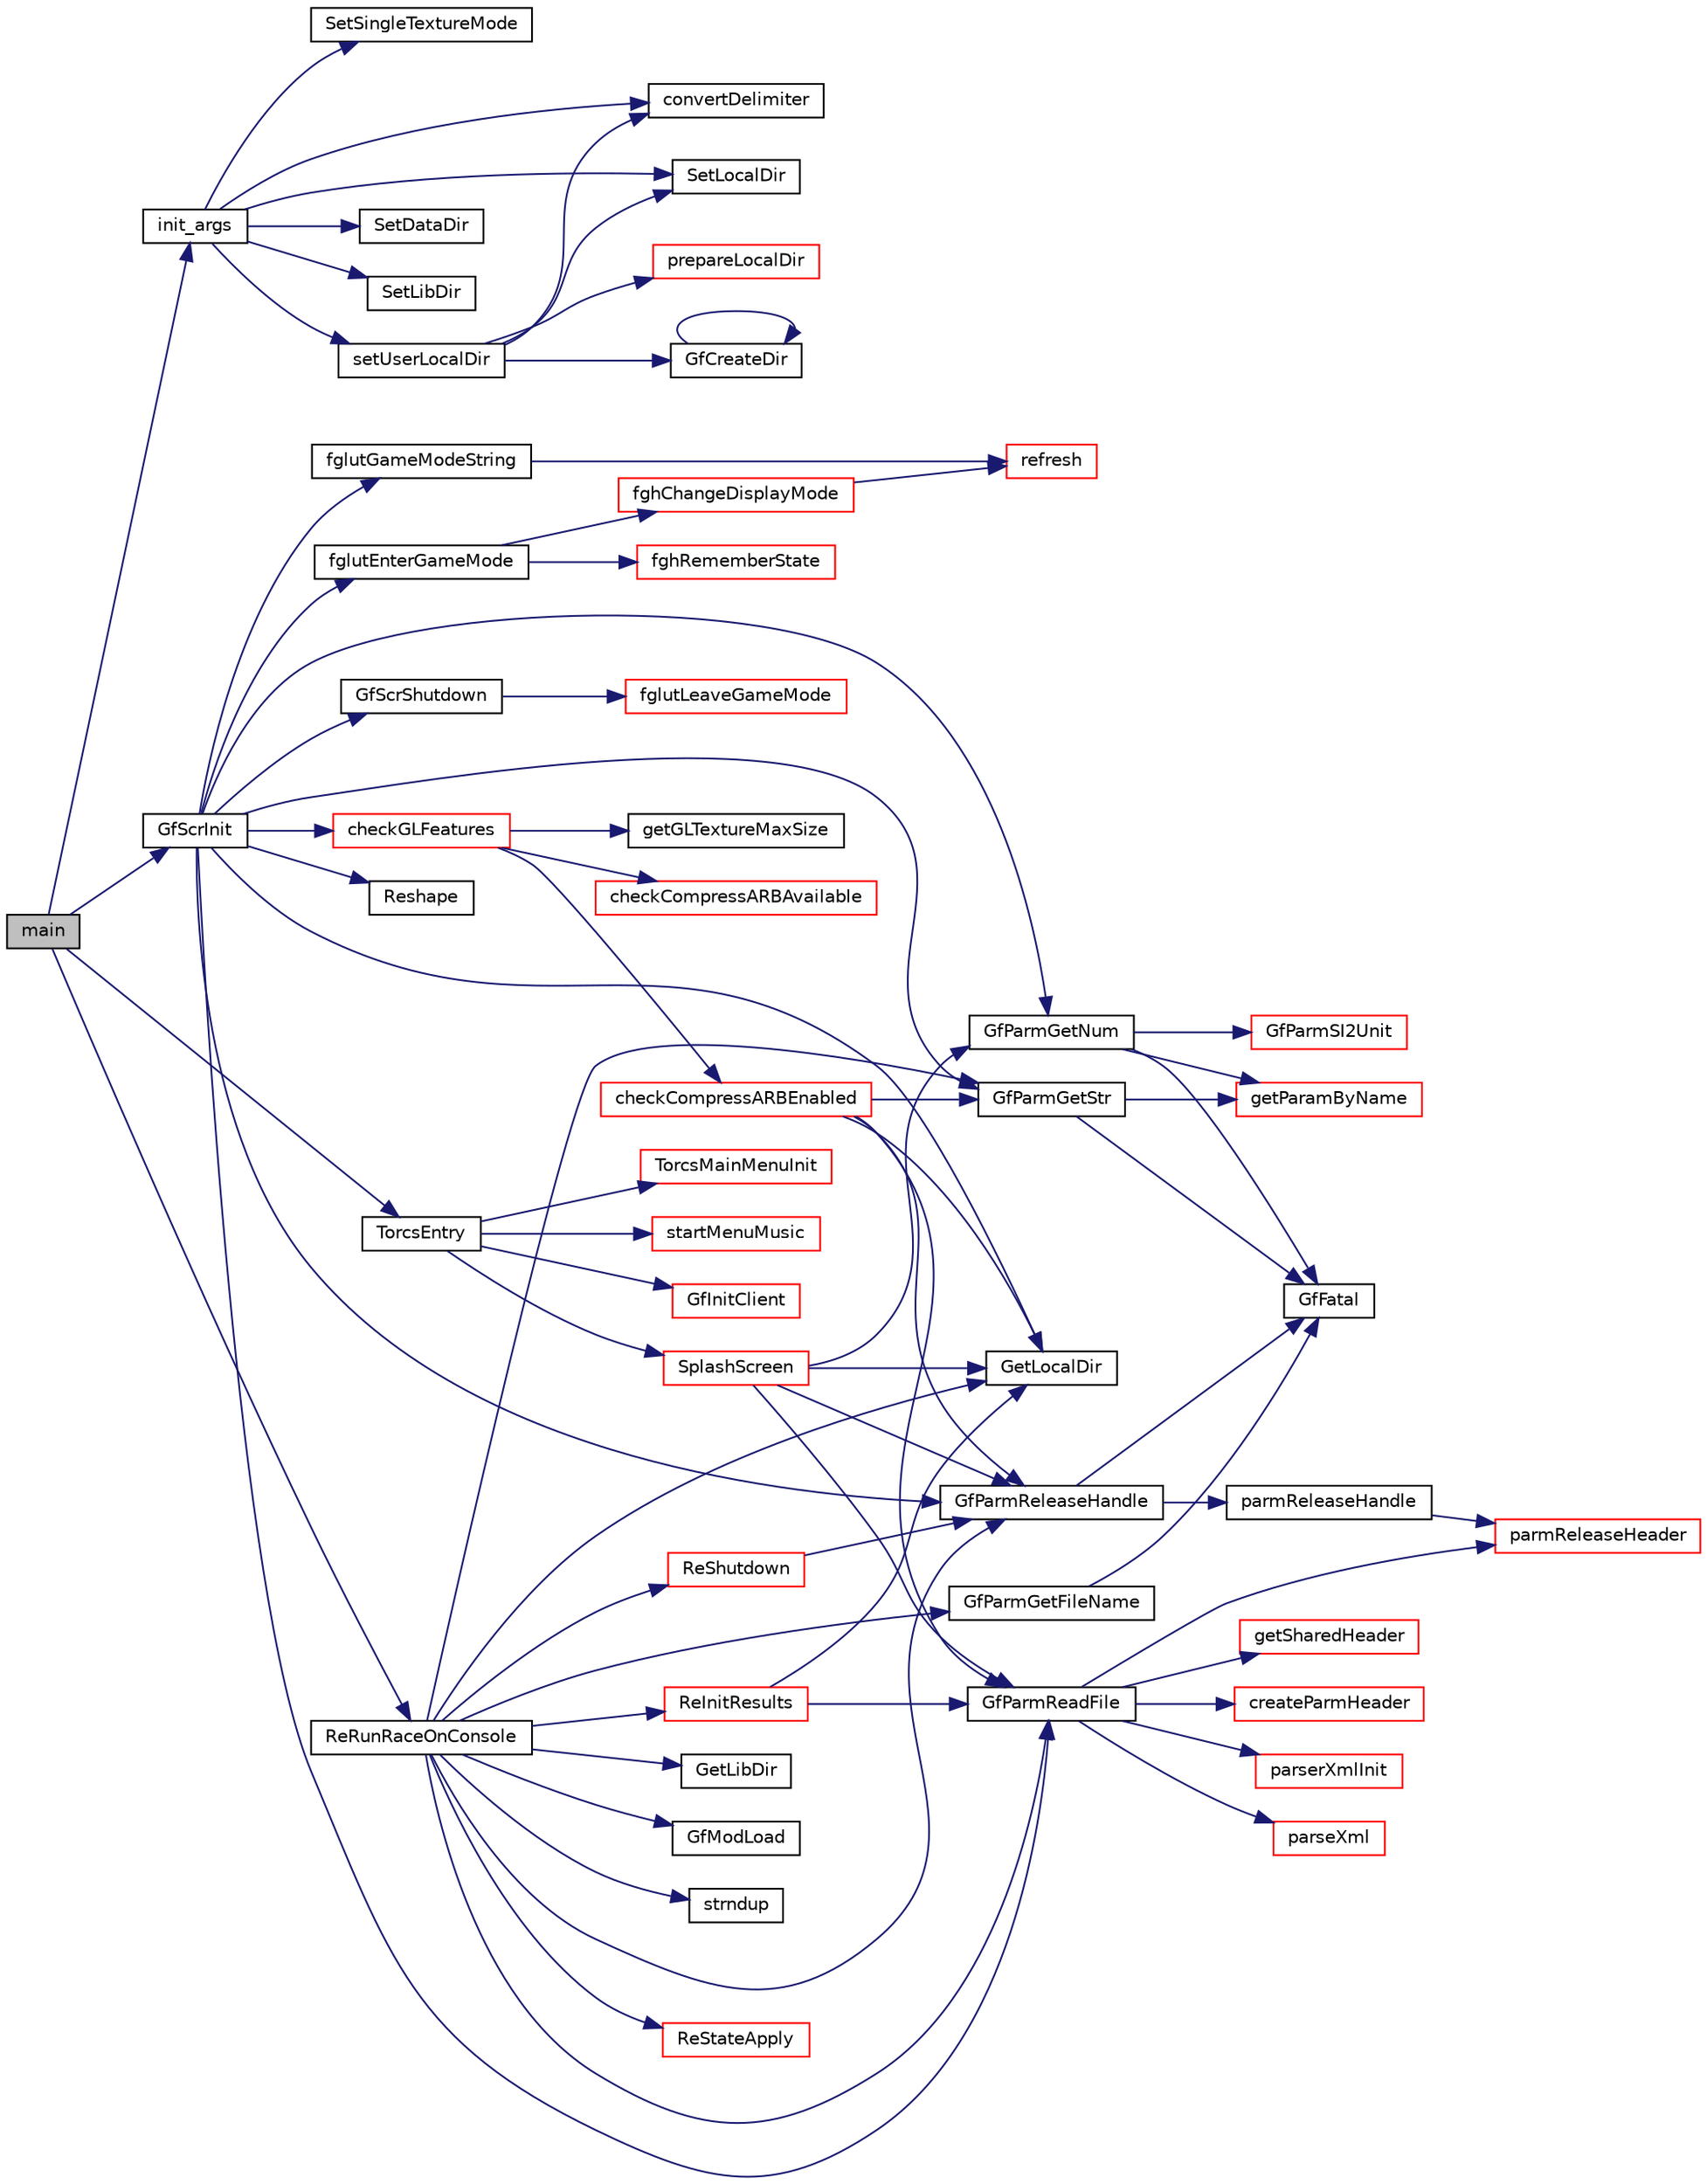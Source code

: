 digraph "main"
{
  edge [fontname="Helvetica",fontsize="10",labelfontname="Helvetica",labelfontsize="10"];
  node [fontname="Helvetica",fontsize="10",shape=record];
  rankdir="LR";
  Node1 [label="main",height=0.2,width=0.4,color="black", fillcolor="grey75", style="filled", fontcolor="black"];
  Node1 -> Node2 [color="midnightblue",fontsize="10",style="solid",fontname="Helvetica"];
  Node2 [label="init_args",height=0.2,width=0.4,color="black", fillcolor="white", style="filled",URL="$windows_2main_8cpp.html#a445c03426676612d9aa7a2ac68e88c77"];
  Node2 -> Node3 [color="midnightblue",fontsize="10",style="solid",fontname="Helvetica"];
  Node3 [label="SetSingleTextureMode",height=0.2,width=0.4,color="black", fillcolor="white", style="filled",URL="$tgf_8cpp.html#a20324841e6d3c4a7aa7a73082467ad45"];
  Node2 -> Node4 [color="midnightblue",fontsize="10",style="solid",fontname="Helvetica"];
  Node4 [label="convertDelimiter",height=0.2,width=0.4,color="black", fillcolor="white", style="filled",URL="$windows_2main_8cpp.html#a09cc5ff2230c80ae129e88a6c5eef8f2"];
  Node2 -> Node5 [color="midnightblue",fontsize="10",style="solid",fontname="Helvetica"];
  Node5 [label="SetLocalDir",height=0.2,width=0.4,color="black", fillcolor="white", style="filled",URL="$tgf_8cpp.html#a3b805e874447210bec05e3125e431e97"];
  Node2 -> Node6 [color="midnightblue",fontsize="10",style="solid",fontname="Helvetica"];
  Node6 [label="SetDataDir",height=0.2,width=0.4,color="black", fillcolor="white", style="filled",URL="$tgf_8cpp.html#a18a3c87e46ca9691801b2f126956c13d"];
  Node2 -> Node7 [color="midnightblue",fontsize="10",style="solid",fontname="Helvetica"];
  Node7 [label="SetLibDir",height=0.2,width=0.4,color="black", fillcolor="white", style="filled",URL="$tgf_8cpp.html#af0dfc9e2548f65ec691894376269018d"];
  Node2 -> Node8 [color="midnightblue",fontsize="10",style="solid",fontname="Helvetica"];
  Node8 [label="setUserLocalDir",height=0.2,width=0.4,color="black", fillcolor="white", style="filled",URL="$windows_2main_8cpp.html#a2734069e78e46adc34bd953bed4e2bc9"];
  Node8 -> Node4 [color="midnightblue",fontsize="10",style="solid",fontname="Helvetica"];
  Node8 -> Node9 [color="midnightblue",fontsize="10",style="solid",fontname="Helvetica"];
  Node9 [label="GfCreateDir",height=0.2,width=0.4,color="black", fillcolor="white", style="filled",URL="$tgf_8cpp.html#a4ace7663701434fc0b5e11711c3a6478",tooltip="Create directory for given path recursively, so all missing parent directories are created as well..."];
  Node9 -> Node9 [color="midnightblue",fontsize="10",style="solid",fontname="Helvetica"];
  Node8 -> Node5 [color="midnightblue",fontsize="10",style="solid",fontname="Helvetica"];
  Node8 -> Node10 [color="midnightblue",fontsize="10",style="solid",fontname="Helvetica"];
  Node10 [label="prepareLocalDir",height=0.2,width=0.4,color="red", fillcolor="white", style="filled",URL="$windows_2main_8cpp.html#a5620a1e9bff26cf7b0840b33710b26dc"];
  Node1 -> Node11 [color="midnightblue",fontsize="10",style="solid",fontname="Helvetica"];
  Node11 [label="GfScrInit",height=0.2,width=0.4,color="black", fillcolor="white", style="filled",URL="$screen_8cpp.html#a41dfa9fe865f80ed83933b6e36293025"];
  Node11 -> Node12 [color="midnightblue",fontsize="10",style="solid",fontname="Helvetica"];
  Node12 [label="GetLocalDir",height=0.2,width=0.4,color="black", fillcolor="white", style="filled",URL="$tgf_8cpp.html#ae34eae3991aacabaf9c64025449d8c87"];
  Node11 -> Node13 [color="midnightblue",fontsize="10",style="solid",fontname="Helvetica"];
  Node13 [label="GfParmReadFile",height=0.2,width=0.4,color="black", fillcolor="white", style="filled",URL="$group__paramsfile.html#ga86fccfc1b5f8abf4ef6546896abd1e4f",tooltip="Read parameter set from file and return handle to parameter set. "];
  Node13 -> Node14 [color="midnightblue",fontsize="10",style="solid",fontname="Helvetica"];
  Node14 [label="getSharedHeader",height=0.2,width=0.4,color="red", fillcolor="white", style="filled",URL="$group__paramshelper.html#ga5935841c26ba851b585d1b06a06b04f9",tooltip="Helper function for looking up parameter sets in the cache. "];
  Node13 -> Node15 [color="midnightblue",fontsize="10",style="solid",fontname="Helvetica"];
  Node15 [label="createParmHeader",height=0.2,width=0.4,color="red", fillcolor="white", style="filled",URL="$group__paramshelper.html#ga51eeeb22e31263d97660ac17f4523059",tooltip="Helper function to create header for parameter set handle. "];
  Node13 -> Node16 [color="midnightblue",fontsize="10",style="solid",fontname="Helvetica"];
  Node16 [label="parserXmlInit",height=0.2,width=0.4,color="red", fillcolor="white", style="filled",URL="$group__paramshelper.html#gac858836123c9b216a1ac07054f1c622e",tooltip="Helper function to set up XML parser in parmHandle. "];
  Node13 -> Node17 [color="midnightblue",fontsize="10",style="solid",fontname="Helvetica"];
  Node17 [label="parseXml",height=0.2,width=0.4,color="red", fillcolor="white", style="filled",URL="$group__paramshelper.html#gaf8e1884873dd5449e8fedab60c19e46a",tooltip="Helper function to parse one line of XML. "];
  Node13 -> Node18 [color="midnightblue",fontsize="10",style="solid",fontname="Helvetica"];
  Node18 [label="parmReleaseHeader",height=0.2,width=0.4,color="red", fillcolor="white", style="filled",URL="$group__paramshelper.html#ga240416a305e2986d5fe269ae7ecc92df",tooltip="Helper function to release the parameter set if the reference counter is 0. "];
  Node11 -> Node19 [color="midnightblue",fontsize="10",style="solid",fontname="Helvetica"];
  Node19 [label="GfParmGetNum",height=0.2,width=0.4,color="black", fillcolor="white", style="filled",URL="$group__paramsdata.html#ga57d6d6694c94482128c7b7bd6bf0a2e8",tooltip="Get a numerical parameter from the parameter set handle. "];
  Node19 -> Node20 [color="midnightblue",fontsize="10",style="solid",fontname="Helvetica"];
  Node20 [label="GfFatal",height=0.2,width=0.4,color="black", fillcolor="white", style="filled",URL="$tgf_8h.html#a927c58e55400ef72e0e54548b26f973d"];
  Node19 -> Node21 [color="midnightblue",fontsize="10",style="solid",fontname="Helvetica"];
  Node21 [label="getParamByName",height=0.2,width=0.4,color="red", fillcolor="white", style="filled",URL="$group__paramshelper.html#gad76ca407ee6b618e69f80c80aa319d63",tooltip="Helper function to get (or create) a parameter by name. "];
  Node19 -> Node22 [color="midnightblue",fontsize="10",style="solid",fontname="Helvetica"];
  Node22 [label="GfParmSI2Unit",height=0.2,width=0.4,color="red", fillcolor="white", style="filled",URL="$group__paramsdata.html#gab24de0cda7e3f9a5ea42be6dd7592a38",tooltip="Convert a value from SI to given unit. "];
  Node11 -> Node23 [color="midnightblue",fontsize="10",style="solid",fontname="Helvetica"];
  Node23 [label="GfParmGetStr",height=0.2,width=0.4,color="black", fillcolor="white", style="filled",URL="$group__paramsdata.html#gaa37bfd1fabd03d24fd50812c2330fa12",tooltip="Get a string parameter from the parameter set handle. "];
  Node23 -> Node20 [color="midnightblue",fontsize="10",style="solid",fontname="Helvetica"];
  Node23 -> Node21 [color="midnightblue",fontsize="10",style="solid",fontname="Helvetica"];
  Node11 -> Node24 [color="midnightblue",fontsize="10",style="solid",fontname="Helvetica"];
  Node24 [label="fglutGameModeString",height=0.2,width=0.4,color="black", fillcolor="white", style="filled",URL="$fg__gm_8cpp.html#ad50b4e0408ffc8d375e83f4eda8c10fe"];
  Node24 -> Node25 [color="midnightblue",fontsize="10",style="solid",fontname="Helvetica"];
  Node25 [label="refresh",height=0.2,width=0.4,color="red", fillcolor="white", style="filled",URL="$grmain_8cpp.html#a98d832ff52ed031b39feba700c344f80"];
  Node11 -> Node26 [color="midnightblue",fontsize="10",style="solid",fontname="Helvetica"];
  Node26 [label="fglutEnterGameMode",height=0.2,width=0.4,color="black", fillcolor="white", style="filled",URL="$fg__gm_8cpp.html#af94585d8b82972e807148dfcd7a88dd5"];
  Node26 -> Node27 [color="midnightblue",fontsize="10",style="solid",fontname="Helvetica"];
  Node27 [label="fghRememberState",height=0.2,width=0.4,color="red", fillcolor="white", style="filled",URL="$fg__gm_8cpp.html#a9ae8b1613873ef59cce471854c16bcfa"];
  Node26 -> Node28 [color="midnightblue",fontsize="10",style="solid",fontname="Helvetica"];
  Node28 [label="fghChangeDisplayMode",height=0.2,width=0.4,color="red", fillcolor="white", style="filled",URL="$fg__gm_8cpp.html#ae14afcd698d6a6b50ea58b3b3a86bb76"];
  Node28 -> Node25 [color="midnightblue",fontsize="10",style="solid",fontname="Helvetica"];
  Node11 -> Node29 [color="midnightblue",fontsize="10",style="solid",fontname="Helvetica"];
  Node29 [label="GfScrShutdown",height=0.2,width=0.4,color="black", fillcolor="white", style="filled",URL="$group__screen.html#ga6d0bb220ea6cff819677463a10351c56",tooltip="Shutdown the screen. "];
  Node29 -> Node30 [color="midnightblue",fontsize="10",style="solid",fontname="Helvetica"];
  Node30 [label="fglutLeaveGameMode",height=0.2,width=0.4,color="red", fillcolor="white", style="filled",URL="$fg__gm_8cpp.html#a4967909d764b6640087b373292db664a"];
  Node11 -> Node31 [color="midnightblue",fontsize="10",style="solid",fontname="Helvetica"];
  Node31 [label="GfParmReleaseHandle",height=0.2,width=0.4,color="black", fillcolor="white", style="filled",URL="$group__paramsfile.html#ga1a1597d2697db41bcb9fdb64a6569761",tooltip="Release given parameter set handle parmHandle. "];
  Node31 -> Node20 [color="midnightblue",fontsize="10",style="solid",fontname="Helvetica"];
  Node31 -> Node32 [color="midnightblue",fontsize="10",style="solid",fontname="Helvetica"];
  Node32 [label="parmReleaseHandle",height=0.2,width=0.4,color="black", fillcolor="white", style="filled",URL="$group__paramshelper.html#gaed13d1d94abd7055dcd118e91a857cf8",tooltip="Helper function to release the handle and eventually the referenced parameter set (if the reference c..."];
  Node32 -> Node18 [color="midnightblue",fontsize="10",style="solid",fontname="Helvetica"];
  Node11 -> Node33 [color="midnightblue",fontsize="10",style="solid",fontname="Helvetica"];
  Node33 [label="Reshape",height=0.2,width=0.4,color="black", fillcolor="white", style="filled",URL="$screen_8cpp.html#a409dc47a9b21d650194b64e48e5a4ae3"];
  Node11 -> Node34 [color="midnightblue",fontsize="10",style="solid",fontname="Helvetica"];
  Node34 [label="checkGLFeatures",height=0.2,width=0.4,color="red", fillcolor="white", style="filled",URL="$glfeatures_8cpp.html#af8c1dc1611cd1b93e0203a1e34fd1e0e"];
  Node34 -> Node35 [color="midnightblue",fontsize="10",style="solid",fontname="Helvetica"];
  Node35 [label="checkCompressARBAvailable",height=0.2,width=0.4,color="red", fillcolor="white", style="filled",URL="$glfeatures_8cpp.html#a1292ecda315f9ab6fb70399e9f6c095e"];
  Node34 -> Node36 [color="midnightblue",fontsize="10",style="solid",fontname="Helvetica"];
  Node36 [label="checkCompressARBEnabled",height=0.2,width=0.4,color="red", fillcolor="white", style="filled",URL="$glfeatures_8cpp.html#a04a4dd89823b32e4f8b2b49b92b27de4"];
  Node36 -> Node12 [color="midnightblue",fontsize="10",style="solid",fontname="Helvetica"];
  Node36 -> Node13 [color="midnightblue",fontsize="10",style="solid",fontname="Helvetica"];
  Node36 -> Node23 [color="midnightblue",fontsize="10",style="solid",fontname="Helvetica"];
  Node36 -> Node31 [color="midnightblue",fontsize="10",style="solid",fontname="Helvetica"];
  Node34 -> Node37 [color="midnightblue",fontsize="10",style="solid",fontname="Helvetica"];
  Node37 [label="getGLTextureMaxSize",height=0.2,width=0.4,color="black", fillcolor="white", style="filled",URL="$glfeatures_8cpp.html#addbdde02c08b8ca66603e519a28d0e51"];
  Node1 -> Node38 [color="midnightblue",fontsize="10",style="solid",fontname="Helvetica"];
  Node38 [label="TorcsEntry",height=0.2,width=0.4,color="black", fillcolor="white", style="filled",URL="$client_8h.html#a9c42ea7d6f77f18d7add41207d6b8ff9"];
  Node38 -> Node39 [color="midnightblue",fontsize="10",style="solid",fontname="Helvetica"];
  Node39 [label="GfInitClient",height=0.2,width=0.4,color="red", fillcolor="white", style="filled",URL="$tgfclient_8cpp.html#acff73c16fff2f46d37e4452ef808d9f1"];
  Node38 -> Node40 [color="midnightblue",fontsize="10",style="solid",fontname="Helvetica"];
  Node40 [label="TorcsMainMenuInit",height=0.2,width=0.4,color="red", fillcolor="white", style="filled",URL="$mainmenu_8cpp.html#abd5b61d0e37762f0a809eac6974ed145"];
  Node38 -> Node41 [color="midnightblue",fontsize="10",style="solid",fontname="Helvetica"];
  Node41 [label="SplashScreen",height=0.2,width=0.4,color="red", fillcolor="white", style="filled",URL="$splash_8cpp.html#aace033c4e683ff79bf345b8dd48f30b6"];
  Node41 -> Node12 [color="midnightblue",fontsize="10",style="solid",fontname="Helvetica"];
  Node41 -> Node13 [color="midnightblue",fontsize="10",style="solid",fontname="Helvetica"];
  Node41 -> Node19 [color="midnightblue",fontsize="10",style="solid",fontname="Helvetica"];
  Node41 -> Node31 [color="midnightblue",fontsize="10",style="solid",fontname="Helvetica"];
  Node38 -> Node42 [color="midnightblue",fontsize="10",style="solid",fontname="Helvetica"];
  Node42 [label="startMenuMusic",height=0.2,width=0.4,color="red", fillcolor="white", style="filled",URL="$musicplayer_8cpp.html#a6a00c347992786430b722e21083c5792"];
  Node1 -> Node43 [color="midnightblue",fontsize="10",style="solid",fontname="Helvetica"];
  Node43 [label="ReRunRaceOnConsole",height=0.2,width=0.4,color="black", fillcolor="white", style="filled",URL="$raceinit_8cpp.html#a1b414665c217755fd685113156f3022d"];
  Node43 -> Node12 [color="midnightblue",fontsize="10",style="solid",fontname="Helvetica"];
  Node43 -> Node13 [color="midnightblue",fontsize="10",style="solid",fontname="Helvetica"];
  Node43 -> Node23 [color="midnightblue",fontsize="10",style="solid",fontname="Helvetica"];
  Node43 -> Node44 [color="midnightblue",fontsize="10",style="solid",fontname="Helvetica"];
  Node44 [label="GetLibDir",height=0.2,width=0.4,color="black", fillcolor="white", style="filled",URL="$tgf_8cpp.html#a6532b80477028b45e4c8a5b3992c45c9"];
  Node43 -> Node45 [color="midnightblue",fontsize="10",style="solid",fontname="Helvetica"];
  Node45 [label="GfModLoad",height=0.2,width=0.4,color="black", fillcolor="white", style="filled",URL="$group__module.html#ga61ccfe6ae8248ff7d350f128a3bccac2",tooltip="Load the specified DLLs. "];
  Node43 -> Node46 [color="midnightblue",fontsize="10",style="solid",fontname="Helvetica"];
  Node46 [label="GfParmGetFileName",height=0.2,width=0.4,color="black", fillcolor="white", style="filled",URL="$group__paramsfile.html#ga9156c66caa1f2675d2b5ce29002156c2",tooltip="Get the filename property of the parameter set handle. "];
  Node46 -> Node20 [color="midnightblue",fontsize="10",style="solid",fontname="Helvetica"];
  Node43 -> Node47 [color="midnightblue",fontsize="10",style="solid",fontname="Helvetica"];
  Node47 [label="strndup",height=0.2,width=0.4,color="black", fillcolor="white", style="filled",URL="$portability_8h.html#a87a301e9e7eed137fb2936056781e85a"];
  Node43 -> Node48 [color="midnightblue",fontsize="10",style="solid",fontname="Helvetica"];
  Node48 [label="ReInitResults",height=0.2,width=0.4,color="red", fillcolor="white", style="filled",URL="$raceresults_8cpp.html#a265aceb5f34a8e3152c185d45b10cc3b"];
  Node48 -> Node12 [color="midnightblue",fontsize="10",style="solid",fontname="Helvetica"];
  Node48 -> Node13 [color="midnightblue",fontsize="10",style="solid",fontname="Helvetica"];
  Node43 -> Node49 [color="midnightblue",fontsize="10",style="solid",fontname="Helvetica"];
  Node49 [label="ReStateApply",height=0.2,width=0.4,color="red", fillcolor="white", style="filled",URL="$racestate_8cpp.html#a6f5e1122fdd90262db75185dd7d73413"];
  Node43 -> Node31 [color="midnightblue",fontsize="10",style="solid",fontname="Helvetica"];
  Node43 -> Node50 [color="midnightblue",fontsize="10",style="solid",fontname="Helvetica"];
  Node50 [label="ReShutdown",height=0.2,width=0.4,color="red", fillcolor="white", style="filled",URL="$raceinit_8cpp.html#a8be372612717651e4d36d838c2c47199"];
  Node50 -> Node31 [color="midnightblue",fontsize="10",style="solid",fontname="Helvetica"];
}
